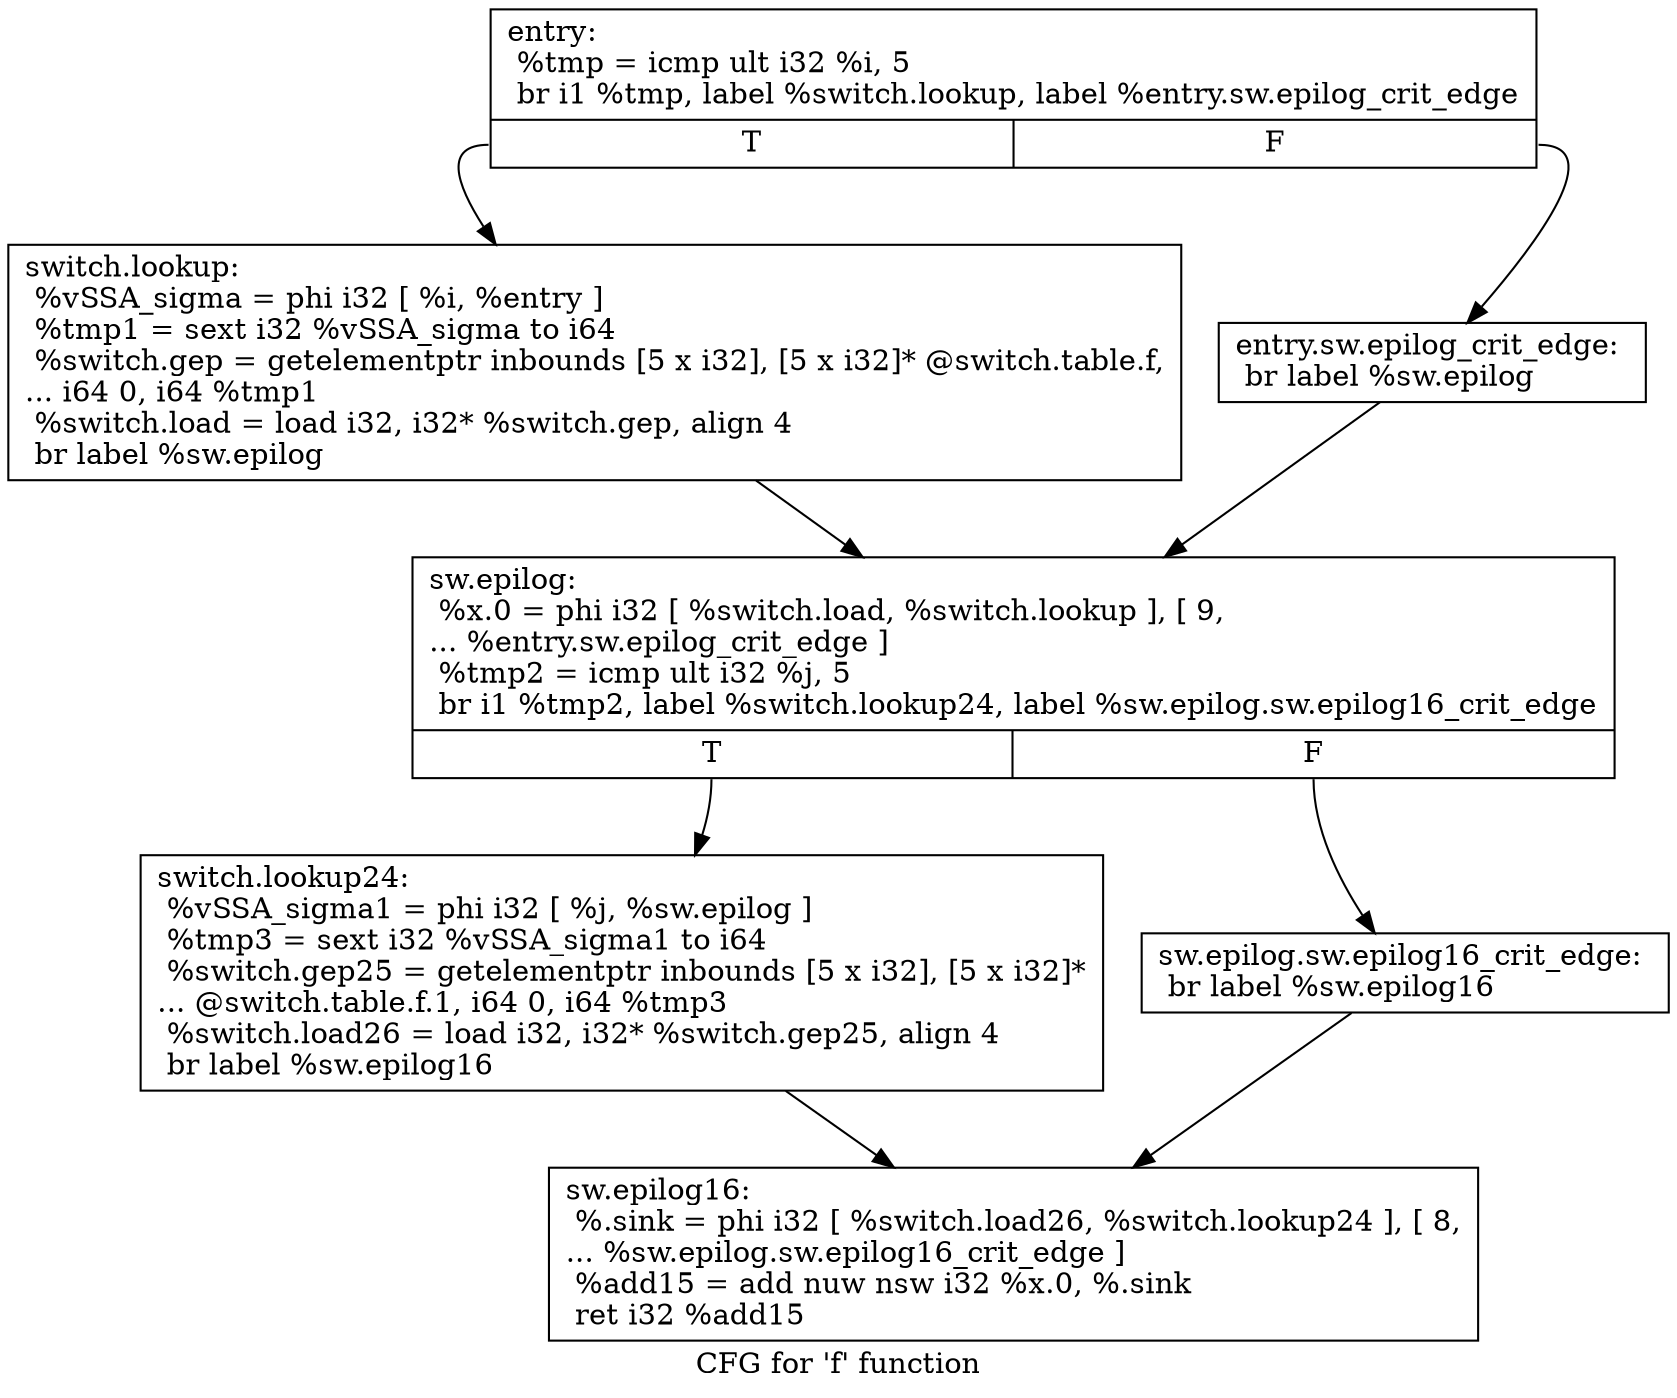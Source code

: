 digraph "CFG for 'f' function" {
	label="CFG for 'f' function";

	Node0xa270540 [shape=record,label="{entry:\l  %tmp = icmp ult i32 %i, 5\l  br i1 %tmp, label %switch.lookup, label %entry.sw.epilog_crit_edge\l|{<s0>T|<s1>F}}"];
	Node0xa270540:s0 -> Node0xa273630;
	Node0xa270540:s1 -> Node0xa2735e0;
	Node0xa2735e0 [shape=record,label="{entry.sw.epilog_crit_edge:                        \l  br label %sw.epilog\l}"];
	Node0xa2735e0 -> Node0xa270d50;
	Node0xa273630 [shape=record,label="{switch.lookup:                                    \l  %vSSA_sigma = phi i32 [ %i, %entry ]\l  %tmp1 = sext i32 %vSSA_sigma to i64\l  %switch.gep = getelementptr inbounds [5 x i32], [5 x i32]* @switch.table.f,\l... i64 0, i64 %tmp1\l  %switch.load = load i32, i32* %switch.gep, align 4\l  br label %sw.epilog\l}"];
	Node0xa273630 -> Node0xa270d50;
	Node0xa270d50 [shape=record,label="{sw.epilog:                                        \l  %x.0 = phi i32 [ %switch.load, %switch.lookup ], [ 9,\l... %entry.sw.epilog_crit_edge ]\l  %tmp2 = icmp ult i32 %j, 5\l  br i1 %tmp2, label %switch.lookup24, label %sw.epilog.sw.epilog16_crit_edge\l|{<s0>T|<s1>F}}"];
	Node0xa270d50:s0 -> Node0xa271710;
	Node0xa270d50:s1 -> Node0xa270da0;
	Node0xa270da0 [shape=record,label="{sw.epilog.sw.epilog16_crit_edge:                  \l  br label %sw.epilog16\l}"];
	Node0xa270da0 -> Node0xa271760;
	Node0xa271710 [shape=record,label="{switch.lookup24:                                  \l  %vSSA_sigma1 = phi i32 [ %j, %sw.epilog ]\l  %tmp3 = sext i32 %vSSA_sigma1 to i64\l  %switch.gep25 = getelementptr inbounds [5 x i32], [5 x i32]*\l... @switch.table.f.1, i64 0, i64 %tmp3\l  %switch.load26 = load i32, i32* %switch.gep25, align 4\l  br label %sw.epilog16\l}"];
	Node0xa271710 -> Node0xa271760;
	Node0xa271760 [shape=record,label="{sw.epilog16:                                      \l  %.sink = phi i32 [ %switch.load26, %switch.lookup24 ], [ 8,\l... %sw.epilog.sw.epilog16_crit_edge ]\l  %add15 = add nuw nsw i32 %x.0, %.sink\l  ret i32 %add15\l}"];
}
